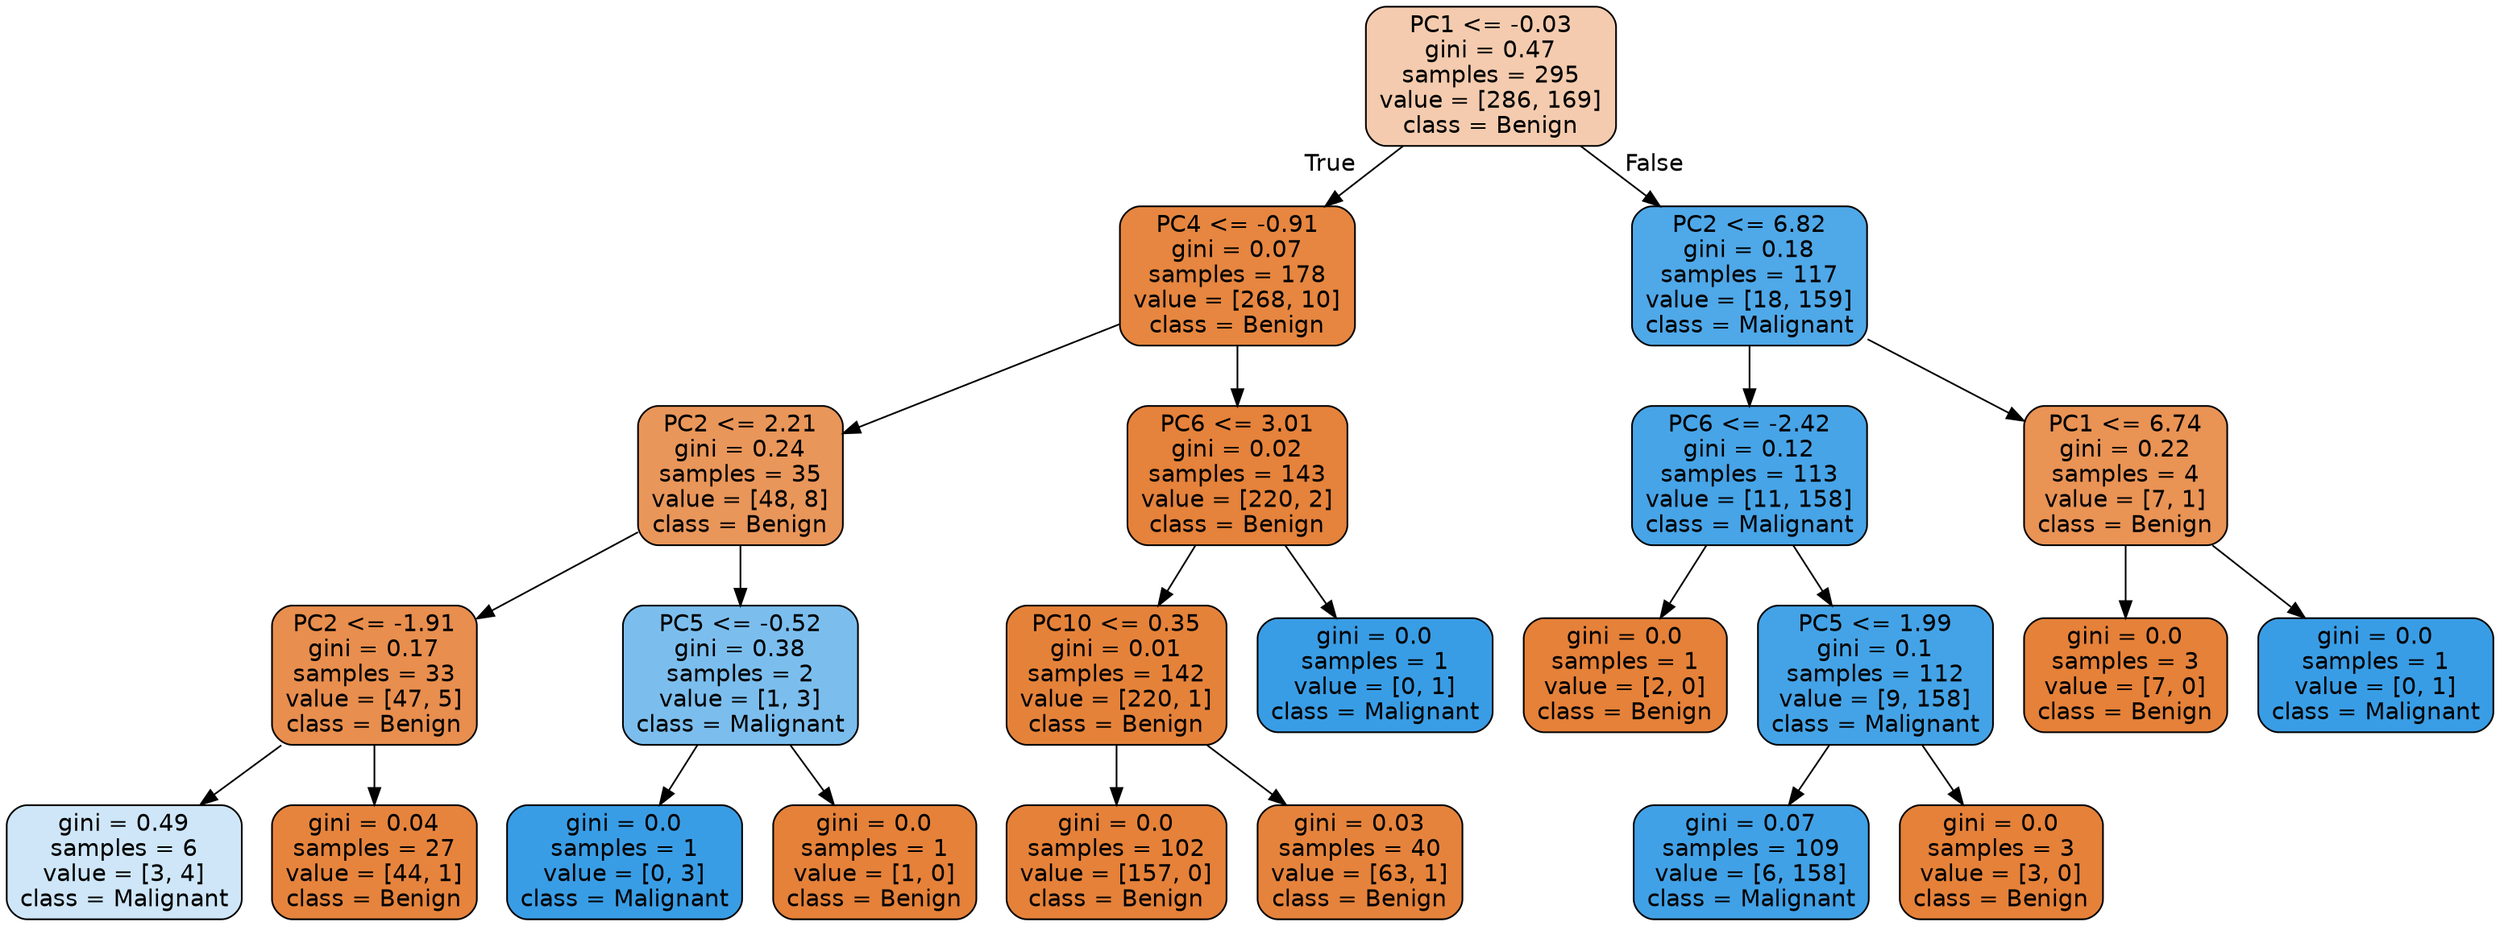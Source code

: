 digraph Tree {
node [shape=box, style="filled, rounded", color="black", fontname=helvetica] ;
edge [fontname=helvetica] ;
0 [label="PC1 <= -0.03\ngini = 0.47\nsamples = 295\nvalue = [286, 169]\nclass = Benign", fillcolor="#f4cbae"] ;
1 [label="PC4 <= -0.91\ngini = 0.07\nsamples = 178\nvalue = [268, 10]\nclass = Benign", fillcolor="#e68640"] ;
0 -> 1 [labeldistance=2.5, labelangle=45, headlabel="True"] ;
2 [label="PC2 <= 2.21\ngini = 0.24\nsamples = 35\nvalue = [48, 8]\nclass = Benign", fillcolor="#e9965a"] ;
1 -> 2 ;
3 [label="PC2 <= -1.91\ngini = 0.17\nsamples = 33\nvalue = [47, 5]\nclass = Benign", fillcolor="#e88e4e"] ;
2 -> 3 ;
4 [label="gini = 0.49\nsamples = 6\nvalue = [3, 4]\nclass = Malignant", fillcolor="#cee6f8"] ;
3 -> 4 ;
5 [label="gini = 0.04\nsamples = 27\nvalue = [44, 1]\nclass = Benign", fillcolor="#e6843d"] ;
3 -> 5 ;
6 [label="PC5 <= -0.52\ngini = 0.38\nsamples = 2\nvalue = [1, 3]\nclass = Malignant", fillcolor="#7bbeee"] ;
2 -> 6 ;
7 [label="gini = 0.0\nsamples = 1\nvalue = [0, 3]\nclass = Malignant", fillcolor="#399de5"] ;
6 -> 7 ;
8 [label="gini = 0.0\nsamples = 1\nvalue = [1, 0]\nclass = Benign", fillcolor="#e58139"] ;
6 -> 8 ;
9 [label="PC6 <= 3.01\ngini = 0.02\nsamples = 143\nvalue = [220, 2]\nclass = Benign", fillcolor="#e5823b"] ;
1 -> 9 ;
10 [label="PC10 <= 0.35\ngini = 0.01\nsamples = 142\nvalue = [220, 1]\nclass = Benign", fillcolor="#e5823a"] ;
9 -> 10 ;
11 [label="gini = 0.0\nsamples = 102\nvalue = [157, 0]\nclass = Benign", fillcolor="#e58139"] ;
10 -> 11 ;
12 [label="gini = 0.03\nsamples = 40\nvalue = [63, 1]\nclass = Benign", fillcolor="#e5833c"] ;
10 -> 12 ;
13 [label="gini = 0.0\nsamples = 1\nvalue = [0, 1]\nclass = Malignant", fillcolor="#399de5"] ;
9 -> 13 ;
14 [label="PC2 <= 6.82\ngini = 0.18\nsamples = 117\nvalue = [18, 159]\nclass = Malignant", fillcolor="#4fa8e8"] ;
0 -> 14 [labeldistance=2.5, labelangle=-45, headlabel="False"] ;
15 [label="PC6 <= -2.42\ngini = 0.12\nsamples = 113\nvalue = [11, 158]\nclass = Malignant", fillcolor="#47a4e7"] ;
14 -> 15 ;
16 [label="gini = 0.0\nsamples = 1\nvalue = [2, 0]\nclass = Benign", fillcolor="#e58139"] ;
15 -> 16 ;
17 [label="PC5 <= 1.99\ngini = 0.1\nsamples = 112\nvalue = [9, 158]\nclass = Malignant", fillcolor="#44a3e6"] ;
15 -> 17 ;
18 [label="gini = 0.07\nsamples = 109\nvalue = [6, 158]\nclass = Malignant", fillcolor="#41a1e6"] ;
17 -> 18 ;
19 [label="gini = 0.0\nsamples = 3\nvalue = [3, 0]\nclass = Benign", fillcolor="#e58139"] ;
17 -> 19 ;
20 [label="PC1 <= 6.74\ngini = 0.22\nsamples = 4\nvalue = [7, 1]\nclass = Benign", fillcolor="#e99355"] ;
14 -> 20 ;
21 [label="gini = 0.0\nsamples = 3\nvalue = [7, 0]\nclass = Benign", fillcolor="#e58139"] ;
20 -> 21 ;
22 [label="gini = 0.0\nsamples = 1\nvalue = [0, 1]\nclass = Malignant", fillcolor="#399de5"] ;
20 -> 22 ;
}